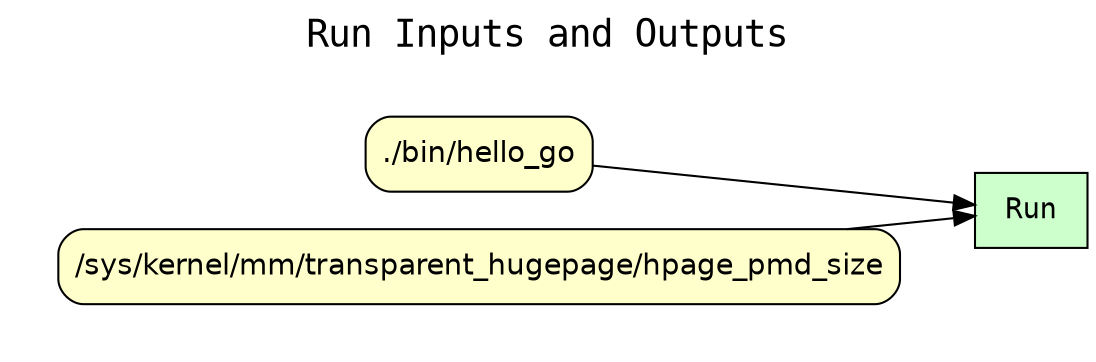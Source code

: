 
digraph wt_run {
rankdir=LR
fontname=Courier; fontsize=18; labelloc=t
label="Run Inputs and Outputs"
node[shape=box style="filled" fillcolor="#CCFFCC" peripheries=1 fontname=Courier]
"Run"
subgraph cluster_inputs { label=""; color=white; penwidth=2
subgraph cluster_inputs_inner { label=""; color=white
node[shape=box style="rounded,filled" fillcolor="#FFFFCC" peripheries=1 fontname=Helvetica]
"input:./bin/hello_go" [label="./bin/hello_go"]
"input:/sys/kernel/mm/transparent_hugepage/hpage_pmd_size" [label="/sys/kernel/mm/transparent_hugepage/hpage_pmd_size"]
}}
subgraph cluster_outputs { label=""; color=white; penwidth=2
subgraph cluster_outputs_inner { label=""; color=white
node[shape=box style="rounded,filled" fillcolor="#FFFFCC" peripheries=1 fontname=Helvetica]
}}
"input:./bin/hello_go" -> "Run"
"input:/sys/kernel/mm/transparent_hugepage/hpage_pmd_size" -> "Run"
}

